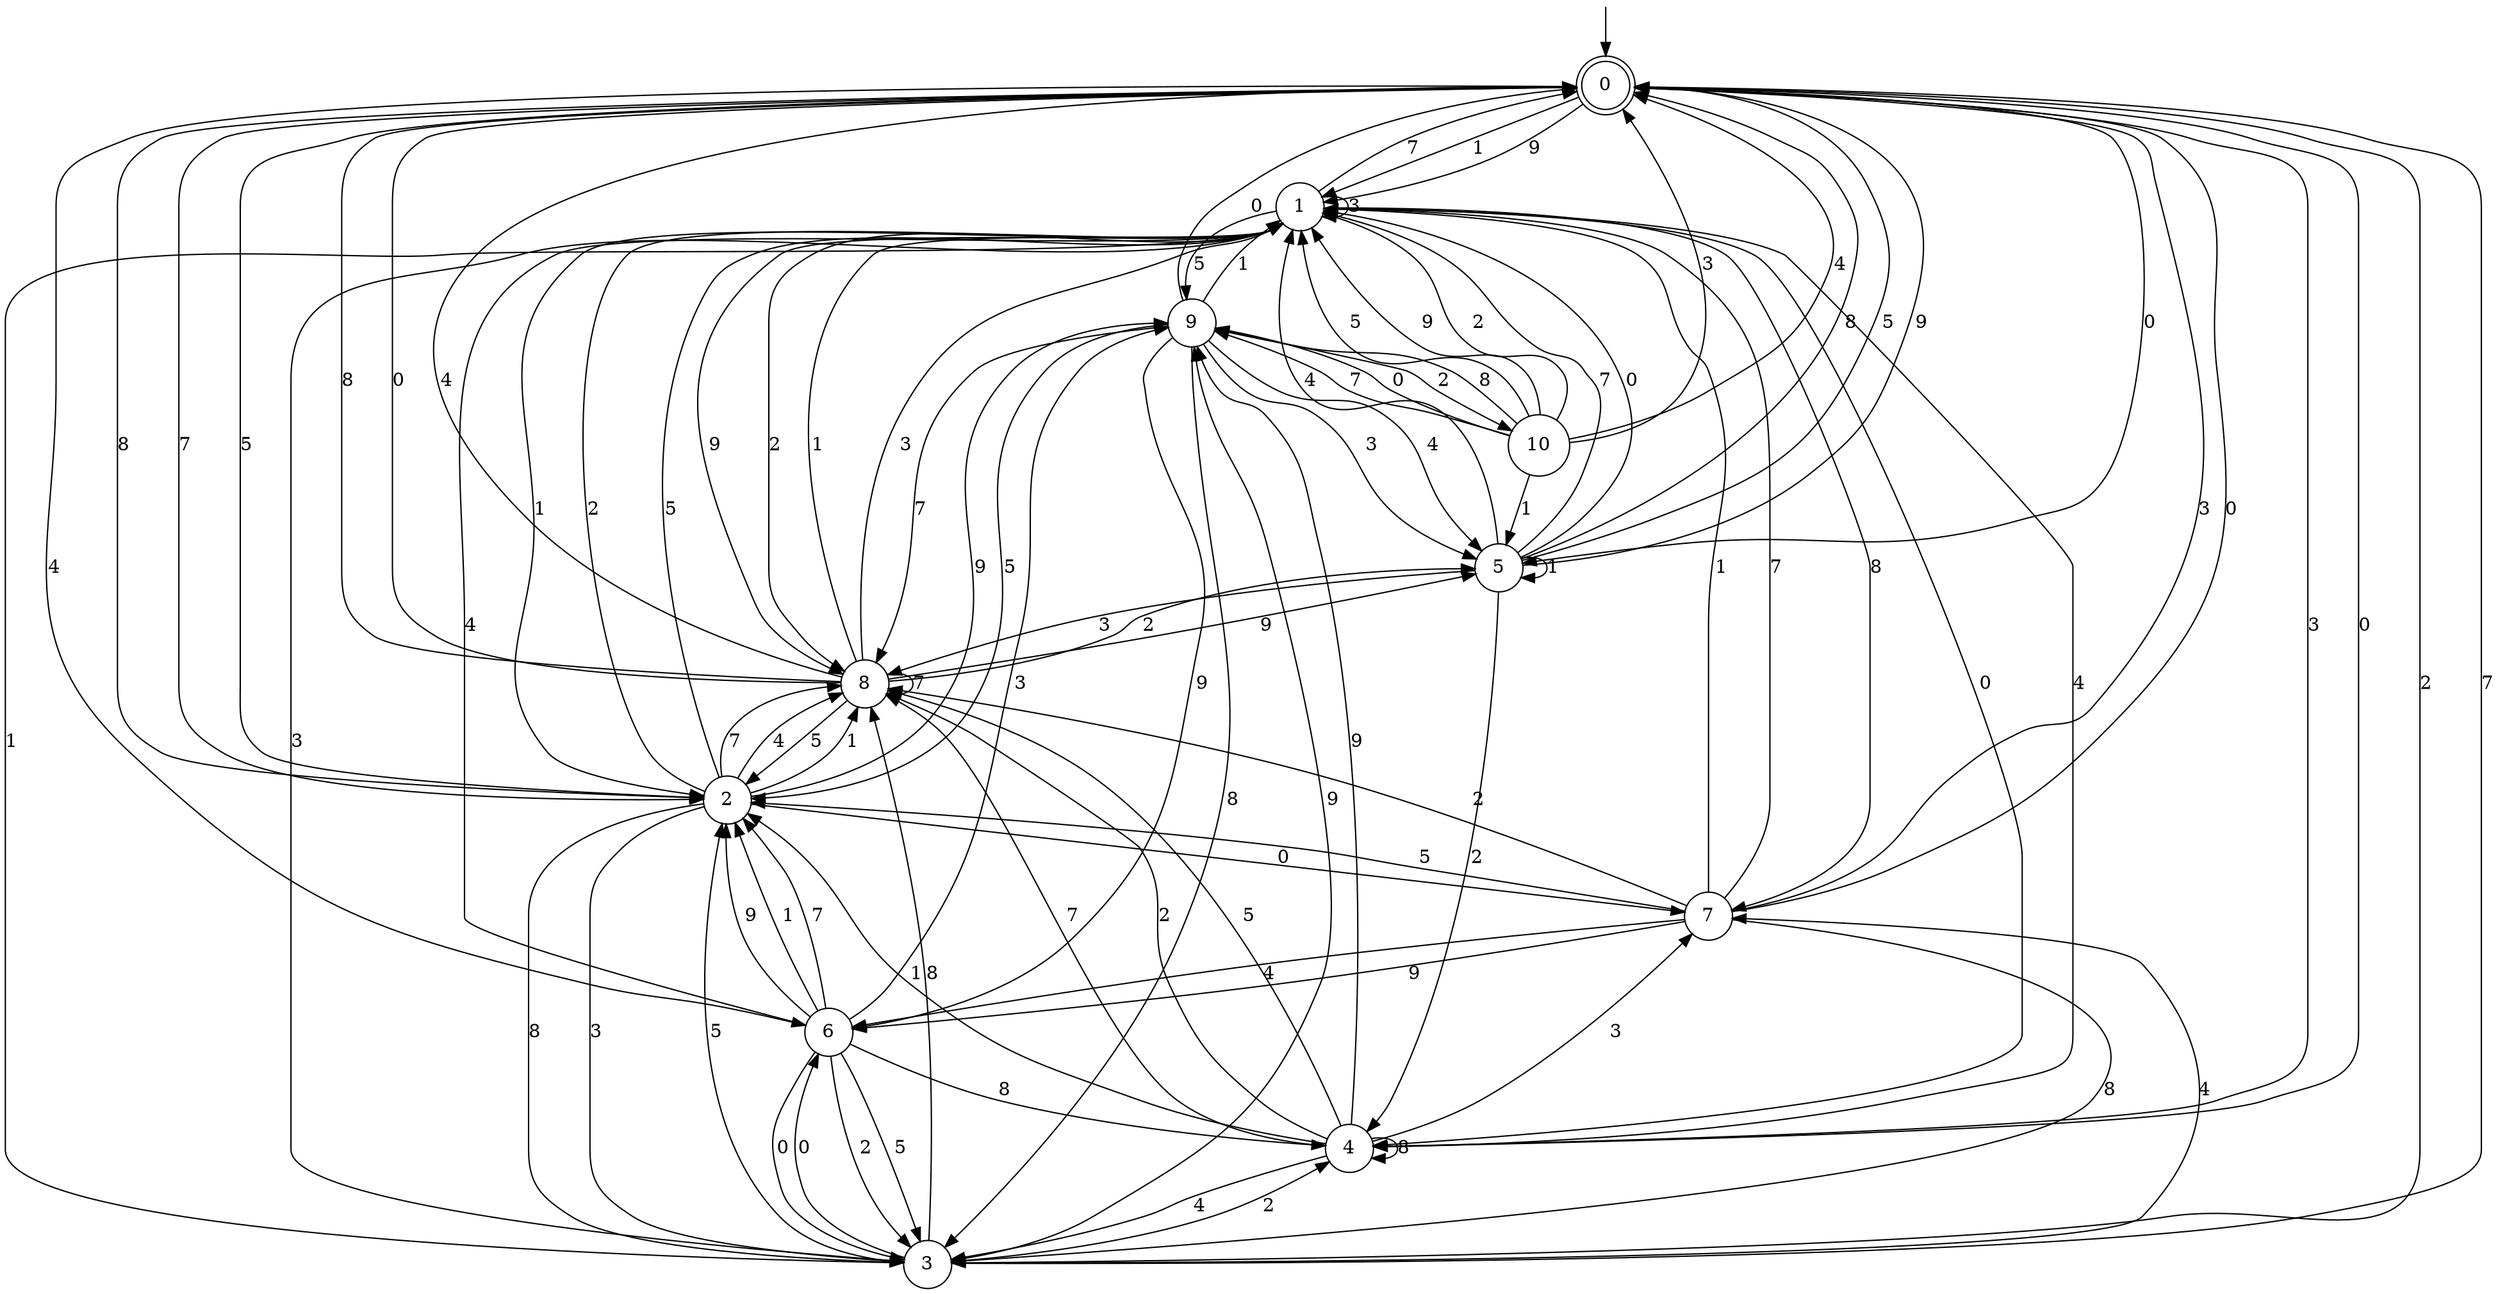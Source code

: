 digraph g {

	s0 [shape="doublecircle" label="0"];
	s1 [shape="circle" label="1"];
	s2 [shape="circle" label="2"];
	s3 [shape="circle" label="3"];
	s4 [shape="circle" label="4"];
	s5 [shape="circle" label="5"];
	s6 [shape="circle" label="6"];
	s7 [shape="circle" label="7"];
	s8 [shape="circle" label="8"];
	s9 [shape="circle" label="9"];
	s10 [shape="circle" label="10"];
	s0 -> s1 [label="1"];
	s0 -> s2 [label="8"];
	s0 -> s2 [label="7"];
	s0 -> s3 [label="2"];
	s0 -> s4 [label="3"];
	s0 -> s5 [label="0"];
	s0 -> s2 [label="5"];
	s0 -> s6 [label="4"];
	s0 -> s1 [label="9"];
	s1 -> s2 [label="1"];
	s1 -> s7 [label="8"];
	s1 -> s0 [label="7"];
	s1 -> s8 [label="2"];
	s1 -> s1 [label="3"];
	s1 -> s4 [label="0"];
	s1 -> s9 [label="5"];
	s1 -> s4 [label="4"];
	s1 -> s8 [label="9"];
	s2 -> s8 [label="1"];
	s2 -> s3 [label="8"];
	s2 -> s8 [label="7"];
	s2 -> s1 [label="2"];
	s2 -> s3 [label="3"];
	s2 -> s7 [label="0"];
	s2 -> s1 [label="5"];
	s2 -> s8 [label="4"];
	s2 -> s9 [label="9"];
	s3 -> s1 [label="1"];
	s3 -> s8 [label="8"];
	s3 -> s0 [label="7"];
	s3 -> s4 [label="2"];
	s3 -> s1 [label="3"];
	s3 -> s6 [label="0"];
	s3 -> s2 [label="5"];
	s3 -> s7 [label="4"];
	s3 -> s9 [label="9"];
	s4 -> s2 [label="1"];
	s4 -> s4 [label="8"];
	s4 -> s8 [label="7"];
	s4 -> s8 [label="2"];
	s4 -> s7 [label="3"];
	s4 -> s0 [label="0"];
	s4 -> s8 [label="5"];
	s4 -> s3 [label="4"];
	s4 -> s9 [label="9"];
	s5 -> s5 [label="1"];
	s5 -> s0 [label="8"];
	s5 -> s1 [label="7"];
	s5 -> s4 [label="2"];
	s5 -> s8 [label="3"];
	s5 -> s1 [label="0"];
	s5 -> s0 [label="5"];
	s5 -> s1 [label="4"];
	s5 -> s0 [label="9"];
	s6 -> s2 [label="1"];
	s6 -> s4 [label="8"];
	s6 -> s2 [label="7"];
	s6 -> s3 [label="2"];
	s6 -> s9 [label="3"];
	s6 -> s3 [label="0"];
	s6 -> s3 [label="5"];
	s6 -> s1 [label="4"];
	s6 -> s2 [label="9"];
	s7 -> s1 [label="1"];
	s7 -> s3 [label="8"];
	s7 -> s1 [label="7"];
	s7 -> s8 [label="2"];
	s7 -> s0 [label="3"];
	s7 -> s0 [label="0"];
	s7 -> s2 [label="5"];
	s7 -> s6 [label="4"];
	s7 -> s6 [label="9"];
	s8 -> s1 [label="1"];
	s8 -> s0 [label="8"];
	s8 -> s8 [label="7"];
	s8 -> s5 [label="2"];
	s8 -> s1 [label="3"];
	s8 -> s0 [label="0"];
	s8 -> s2 [label="5"];
	s8 -> s0 [label="4"];
	s8 -> s5 [label="9"];
	s9 -> s1 [label="1"];
	s9 -> s3 [label="8"];
	s9 -> s8 [label="7"];
	s9 -> s10 [label="2"];
	s9 -> s5 [label="3"];
	s9 -> s0 [label="0"];
	s9 -> s2 [label="5"];
	s9 -> s5 [label="4"];
	s9 -> s6 [label="9"];
	s10 -> s5 [label="1"];
	s10 -> s9 [label="8"];
	s10 -> s9 [label="7"];
	s10 -> s1 [label="2"];
	s10 -> s0 [label="3"];
	s10 -> s9 [label="0"];
	s10 -> s1 [label="5"];
	s10 -> s0 [label="4"];
	s10 -> s1 [label="9"];

__start0 [label="" shape="none" width="0" height="0"];
__start0 -> s0;

}
